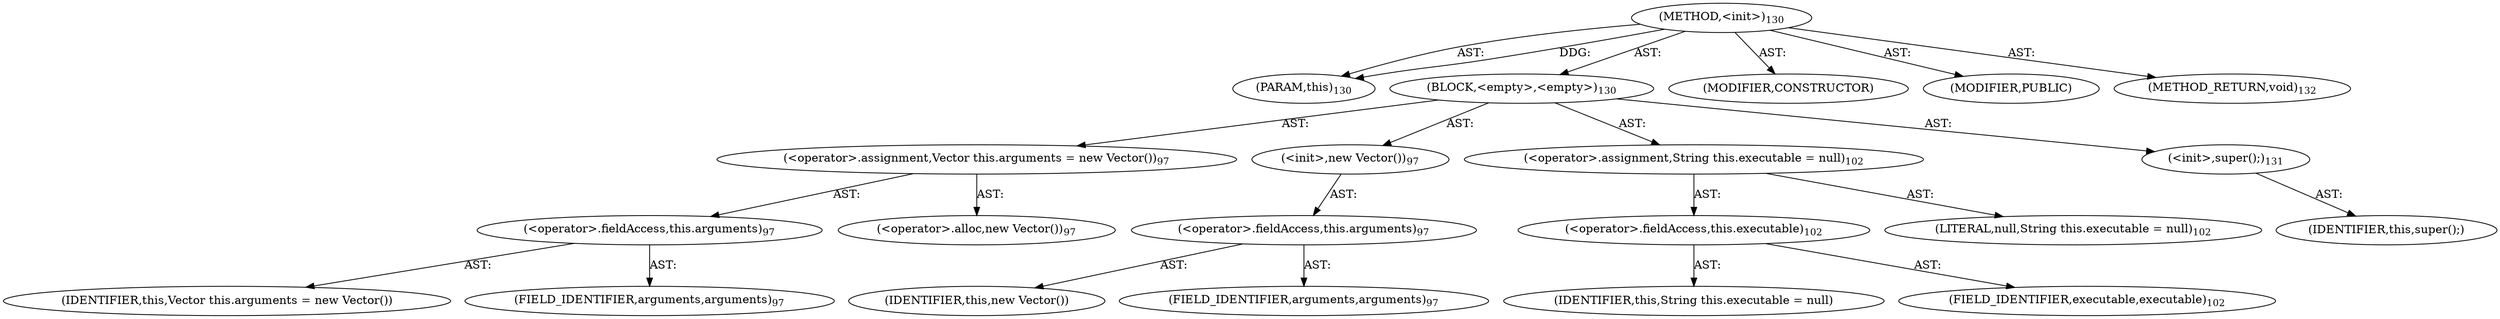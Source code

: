 digraph "&lt;init&gt;" {  
"111669149697" [label = <(METHOD,&lt;init&gt;)<SUB>130</SUB>> ]
"115964117006" [label = <(PARAM,this)<SUB>130</SUB>> ]
"25769803779" [label = <(BLOCK,&lt;empty&gt;,&lt;empty&gt;)<SUB>130</SUB>> ]
"30064771096" [label = <(&lt;operator&gt;.assignment,Vector this.arguments = new Vector())<SUB>97</SUB>> ]
"30064771097" [label = <(&lt;operator&gt;.fieldAccess,this.arguments)<SUB>97</SUB>> ]
"68719476768" [label = <(IDENTIFIER,this,Vector this.arguments = new Vector())> ]
"55834574853" [label = <(FIELD_IDENTIFIER,arguments,arguments)<SUB>97</SUB>> ]
"30064771098" [label = <(&lt;operator&gt;.alloc,new Vector())<SUB>97</SUB>> ]
"30064771099" [label = <(&lt;init&gt;,new Vector())<SUB>97</SUB>> ]
"30064771100" [label = <(&lt;operator&gt;.fieldAccess,this.arguments)<SUB>97</SUB>> ]
"68719476769" [label = <(IDENTIFIER,this,new Vector())> ]
"55834574854" [label = <(FIELD_IDENTIFIER,arguments,arguments)<SUB>97</SUB>> ]
"30064771101" [label = <(&lt;operator&gt;.assignment,String this.executable = null)<SUB>102</SUB>> ]
"30064771102" [label = <(&lt;operator&gt;.fieldAccess,this.executable)<SUB>102</SUB>> ]
"68719476770" [label = <(IDENTIFIER,this,String this.executable = null)> ]
"55834574855" [label = <(FIELD_IDENTIFIER,executable,executable)<SUB>102</SUB>> ]
"90194313221" [label = <(LITERAL,null,String this.executable = null)<SUB>102</SUB>> ]
"30064771073" [label = <(&lt;init&gt;,super();)<SUB>131</SUB>> ]
"68719476753" [label = <(IDENTIFIER,this,super();)> ]
"133143986182" [label = <(MODIFIER,CONSTRUCTOR)> ]
"133143986183" [label = <(MODIFIER,PUBLIC)> ]
"128849018881" [label = <(METHOD_RETURN,void)<SUB>132</SUB>> ]
  "111669149697" -> "115964117006"  [ label = "AST: "] 
  "111669149697" -> "25769803779"  [ label = "AST: "] 
  "111669149697" -> "133143986182"  [ label = "AST: "] 
  "111669149697" -> "133143986183"  [ label = "AST: "] 
  "111669149697" -> "128849018881"  [ label = "AST: "] 
  "25769803779" -> "30064771096"  [ label = "AST: "] 
  "25769803779" -> "30064771099"  [ label = "AST: "] 
  "25769803779" -> "30064771101"  [ label = "AST: "] 
  "25769803779" -> "30064771073"  [ label = "AST: "] 
  "30064771096" -> "30064771097"  [ label = "AST: "] 
  "30064771096" -> "30064771098"  [ label = "AST: "] 
  "30064771097" -> "68719476768"  [ label = "AST: "] 
  "30064771097" -> "55834574853"  [ label = "AST: "] 
  "30064771099" -> "30064771100"  [ label = "AST: "] 
  "30064771100" -> "68719476769"  [ label = "AST: "] 
  "30064771100" -> "55834574854"  [ label = "AST: "] 
  "30064771101" -> "30064771102"  [ label = "AST: "] 
  "30064771101" -> "90194313221"  [ label = "AST: "] 
  "30064771102" -> "68719476770"  [ label = "AST: "] 
  "30064771102" -> "55834574855"  [ label = "AST: "] 
  "30064771073" -> "68719476753"  [ label = "AST: "] 
  "111669149697" -> "115964117006"  [ label = "DDG: "] 
}
